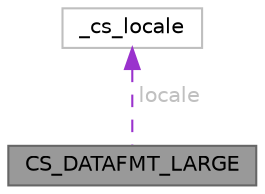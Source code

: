 digraph "CS_DATAFMT_LARGE"
{
 // LATEX_PDF_SIZE
  bgcolor="transparent";
  edge [fontname=Helvetica,fontsize=10,labelfontname=Helvetica,labelfontsize=10];
  node [fontname=Helvetica,fontsize=10,shape=box,height=0.2,width=0.4];
  Node1 [id="Node000001",label="CS_DATAFMT_LARGE",height=0.2,width=0.4,color="gray40", fillcolor="grey60", style="filled", fontcolor="black",tooltip=" "];
  Node2 -> Node1 [id="edge1_Node000001_Node000002",dir="back",color="darkorchid3",style="dashed",tooltip=" ",label=" locale",fontcolor="grey" ];
  Node2 [id="Node000002",label="_cs_locale",height=0.2,width=0.4,color="grey75", fillcolor="white", style="filled",URL="$a00950.html",tooltip=" "];
}
